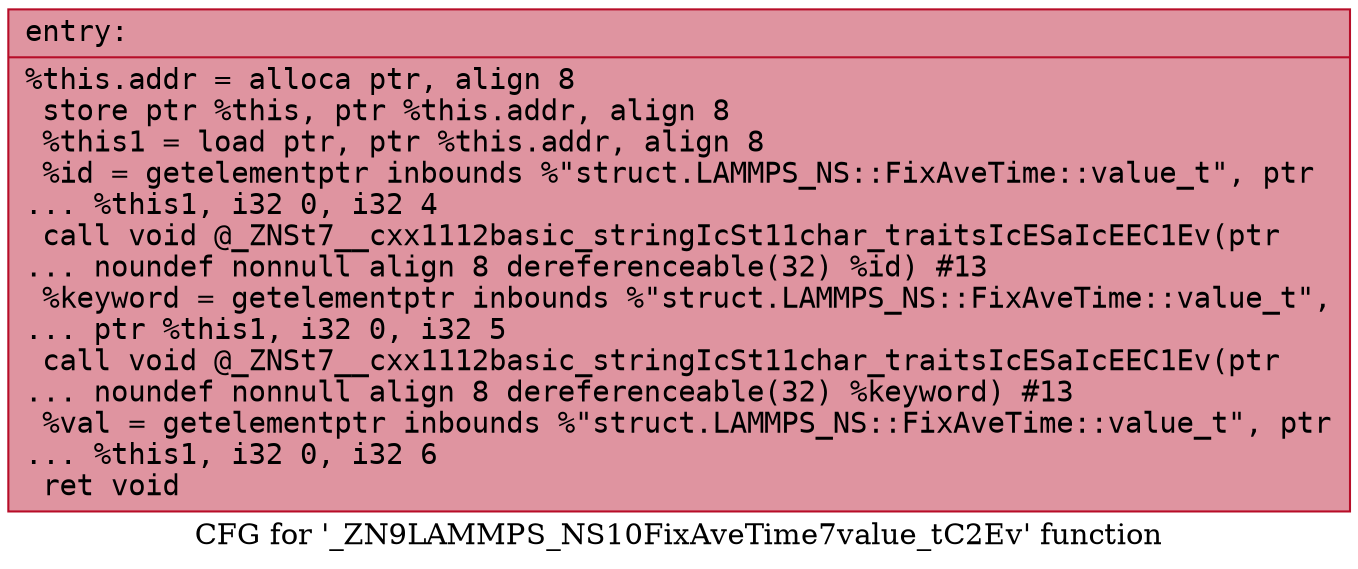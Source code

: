digraph "CFG for '_ZN9LAMMPS_NS10FixAveTime7value_tC2Ev' function" {
	label="CFG for '_ZN9LAMMPS_NS10FixAveTime7value_tC2Ev' function";

	Node0x560f93ae7160 [shape=record,color="#b70d28ff", style=filled, fillcolor="#b70d2870" fontname="Courier",label="{entry:\l|  %this.addr = alloca ptr, align 8\l  store ptr %this, ptr %this.addr, align 8\l  %this1 = load ptr, ptr %this.addr, align 8\l  %id = getelementptr inbounds %\"struct.LAMMPS_NS::FixAveTime::value_t\", ptr\l... %this1, i32 0, i32 4\l  call void @_ZNSt7__cxx1112basic_stringIcSt11char_traitsIcESaIcEEC1Ev(ptr\l... noundef nonnull align 8 dereferenceable(32) %id) #13\l  %keyword = getelementptr inbounds %\"struct.LAMMPS_NS::FixAveTime::value_t\",\l... ptr %this1, i32 0, i32 5\l  call void @_ZNSt7__cxx1112basic_stringIcSt11char_traitsIcESaIcEEC1Ev(ptr\l... noundef nonnull align 8 dereferenceable(32) %keyword) #13\l  %val = getelementptr inbounds %\"struct.LAMMPS_NS::FixAveTime::value_t\", ptr\l... %this1, i32 0, i32 6\l  ret void\l}"];
}
